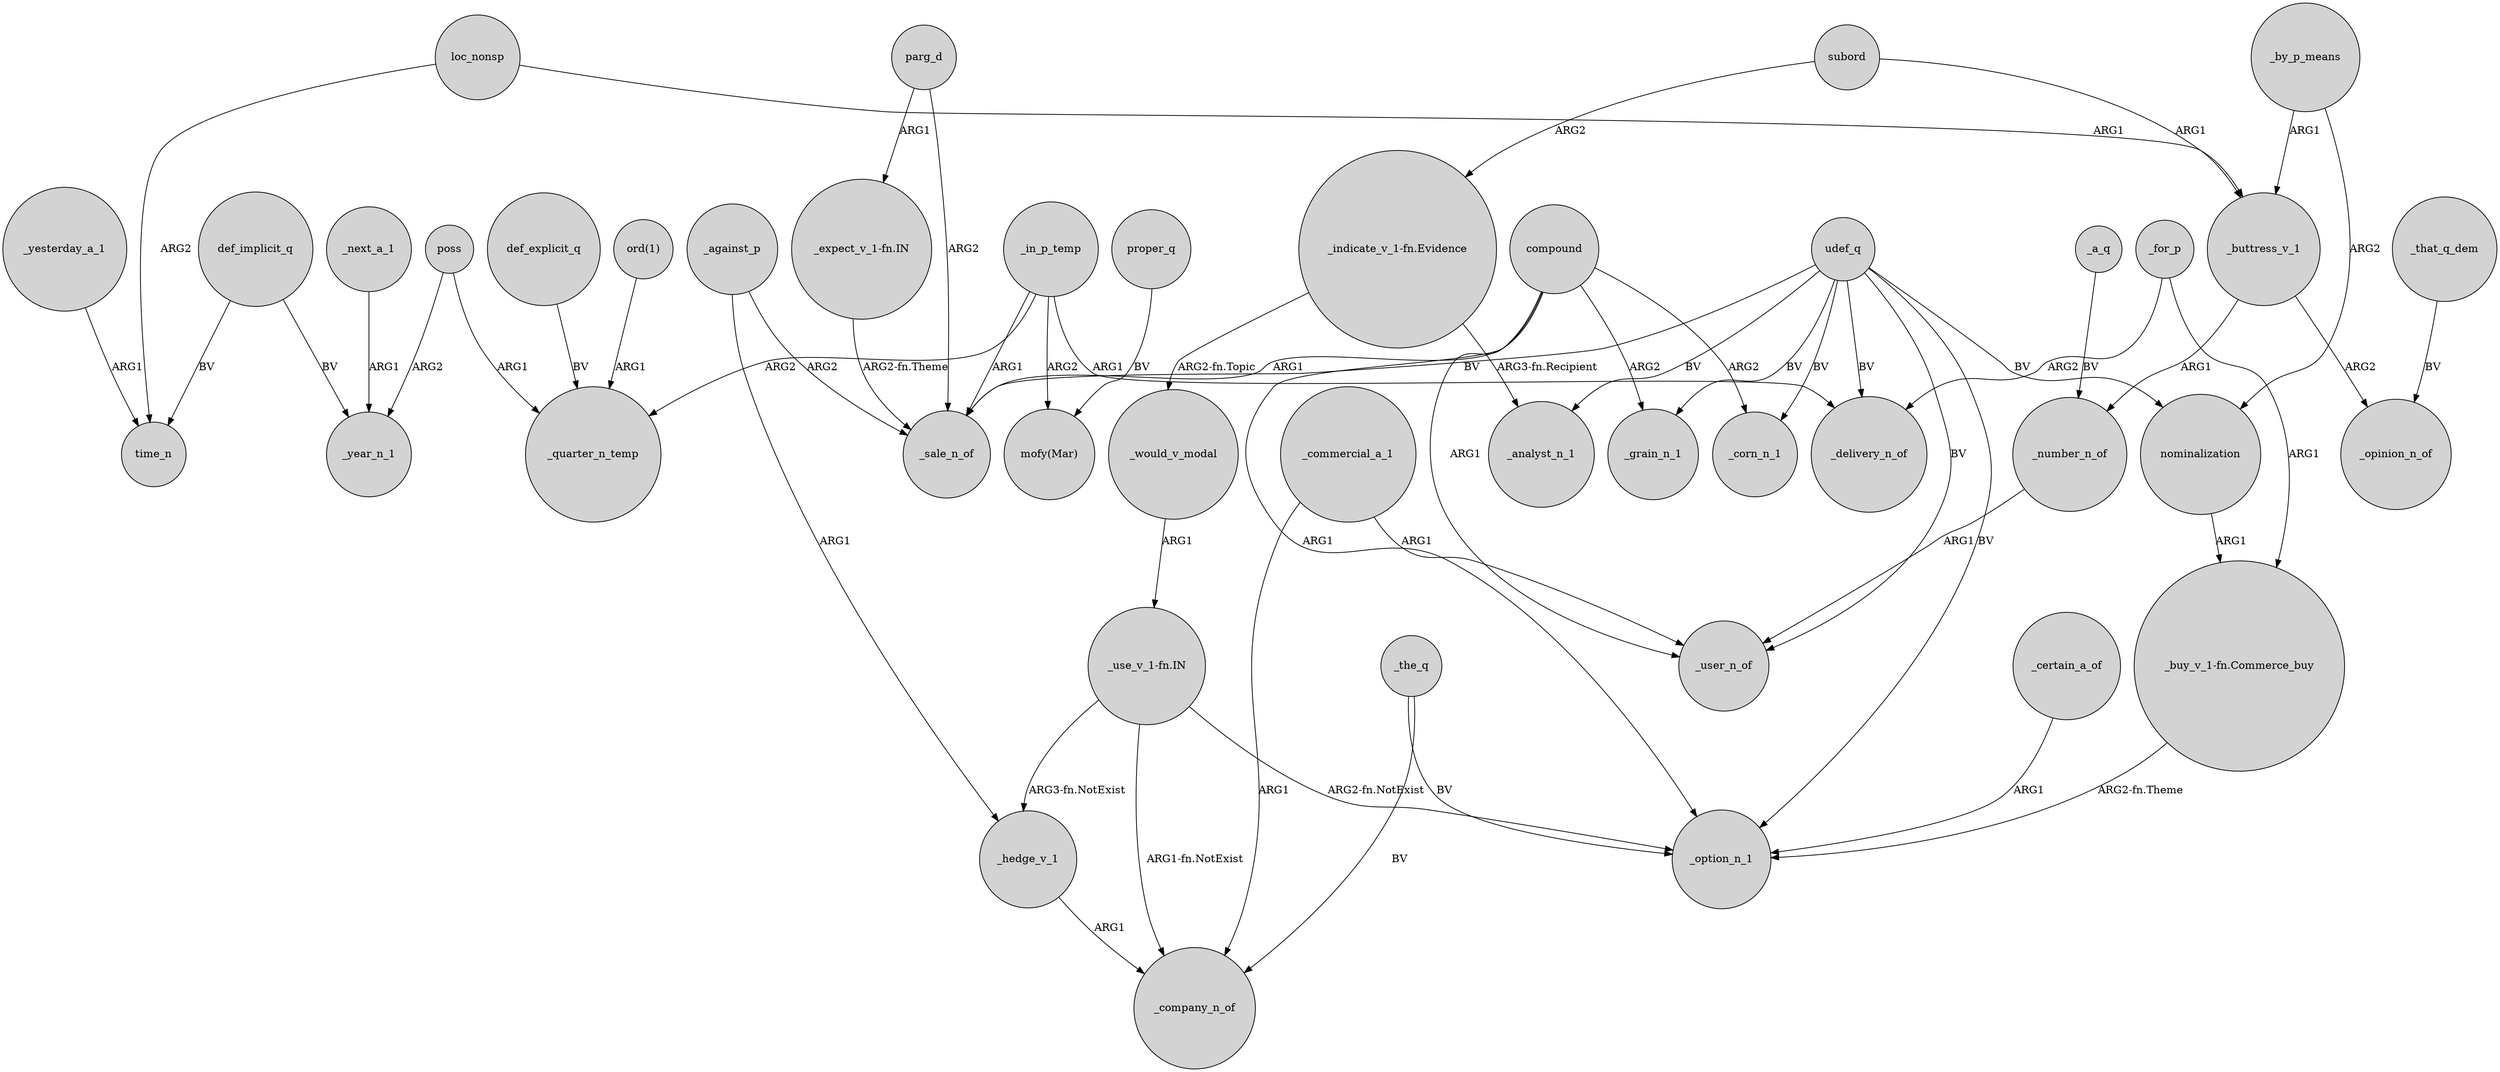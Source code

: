 digraph {
	node [shape=circle style=filled]
	_yesterday_a_1 -> time_n [label=ARG1]
	"_indicate_v_1-fn.Evidence" -> _analyst_n_1 [label="ARG3-fn.Recipient"]
	_would_v_modal -> "_use_v_1-fn.IN" [label=ARG1]
	"_indicate_v_1-fn.Evidence" -> _would_v_modal [label="ARG2-fn.Topic"]
	_by_p_means -> nominalization [label=ARG2]
	_a_q -> _number_n_of [label=BV]
	def_explicit_q -> _quarter_n_temp [label=BV]
	udef_q -> _option_n_1 [label=BV]
	_number_n_of -> _user_n_of [label=ARG1]
	def_implicit_q -> _year_n_1 [label=BV]
	_that_q_dem -> _opinion_n_of [label=BV]
	_by_p_means -> _buttress_v_1 [label=ARG1]
	_the_q -> _option_n_1 [label=BV]
	_against_p -> _sale_n_of [label=ARG2]
	udef_q -> _delivery_n_of [label=BV]
	compound -> _grain_n_1 [label=ARG2]
	loc_nonsp -> _buttress_v_1 [label=ARG1]
	_hedge_v_1 -> _company_n_of [label=ARG1]
	"_buy_v_1-fn.Commerce_buy" -> _option_n_1 [label="ARG2-fn.Theme"]
	_in_p_temp -> "mofy(Mar)" [label=ARG2]
	"_use_v_1-fn.IN" -> _option_n_1 [label="ARG2-fn.NotExist"]
	compound -> _option_n_1 [label=ARG1]
	_in_p_temp -> _sale_n_of [label=ARG1]
	udef_q -> _user_n_of [label=BV]
	"_expect_v_1-fn.IN" -> _sale_n_of [label="ARG2-fn.Theme"]
	loc_nonsp -> time_n [label=ARG2]
	_the_q -> _company_n_of [label=BV]
	_in_p_temp -> _quarter_n_temp [label=ARG2]
	_in_p_temp -> _delivery_n_of [label=ARG1]
	udef_q -> _grain_n_1 [label=BV]
	"_use_v_1-fn.IN" -> _company_n_of [label="ARG1-fn.NotExist"]
	nominalization -> "_buy_v_1-fn.Commerce_buy" [label=ARG1]
	_commercial_a_1 -> _user_n_of [label=ARG1]
	"_use_v_1-fn.IN" -> _hedge_v_1 [label="ARG3-fn.NotExist"]
	poss -> _year_n_1 [label=ARG2]
	_buttress_v_1 -> _opinion_n_of [label=ARG2]
	parg_d -> _sale_n_of [label=ARG2]
	_next_a_1 -> _year_n_1 [label=ARG1]
	_certain_a_of -> _option_n_1 [label=ARG1]
	parg_d -> "_expect_v_1-fn.IN" [label=ARG1]
	_for_p -> _delivery_n_of [label=ARG2]
	"ord(1)" -> _quarter_n_temp [label=ARG1]
	udef_q -> _corn_n_1 [label=BV]
	compound -> _user_n_of [label=ARG1]
	udef_q -> nominalization [label=BV]
	_for_p -> "_buy_v_1-fn.Commerce_buy" [label=ARG1]
	proper_q -> "mofy(Mar)" [label=BV]
	poss -> _quarter_n_temp [label=ARG1]
	udef_q -> _sale_n_of [label=BV]
	_commercial_a_1 -> _company_n_of [label=ARG1]
	subord -> _buttress_v_1 [label=ARG1]
	_against_p -> _hedge_v_1 [label=ARG1]
	subord -> "_indicate_v_1-fn.Evidence" [label=ARG2]
	_buttress_v_1 -> _number_n_of [label=ARG1]
	udef_q -> _analyst_n_1 [label=BV]
	compound -> _corn_n_1 [label=ARG2]
	compound -> _sale_n_of [label=ARG1]
	def_implicit_q -> time_n [label=BV]
}
